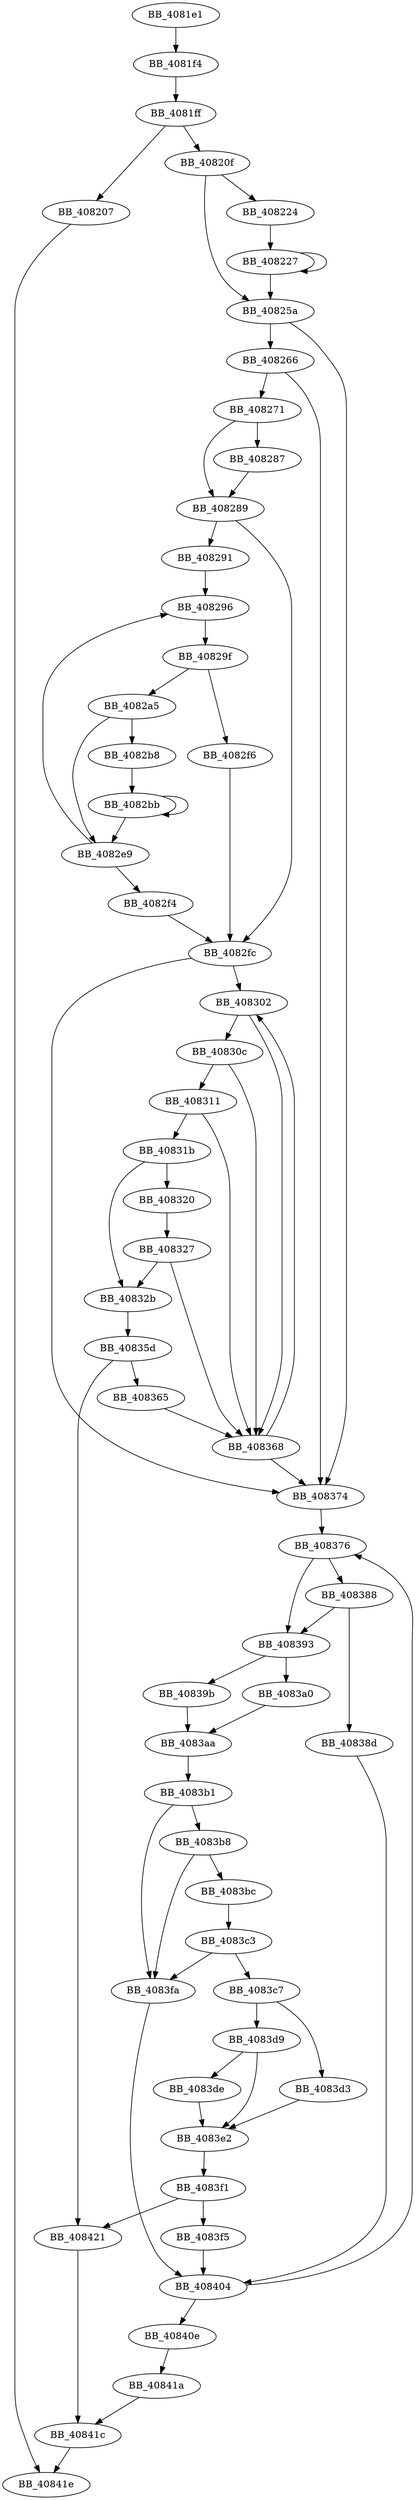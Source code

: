 DiGraph __ioinit{
BB_4081e1->BB_4081f4
BB_4081f4->BB_4081ff
BB_4081ff->BB_408207
BB_4081ff->BB_40820f
BB_408207->BB_40841e
BB_40820f->BB_408224
BB_40820f->BB_40825a
BB_408224->BB_408227
BB_408227->BB_408227
BB_408227->BB_40825a
BB_40825a->BB_408266
BB_40825a->BB_408374
BB_408266->BB_408271
BB_408266->BB_408374
BB_408271->BB_408287
BB_408271->BB_408289
BB_408287->BB_408289
BB_408289->BB_408291
BB_408289->BB_4082fc
BB_408291->BB_408296
BB_408296->BB_40829f
BB_40829f->BB_4082a5
BB_40829f->BB_4082f6
BB_4082a5->BB_4082b8
BB_4082a5->BB_4082e9
BB_4082b8->BB_4082bb
BB_4082bb->BB_4082bb
BB_4082bb->BB_4082e9
BB_4082e9->BB_408296
BB_4082e9->BB_4082f4
BB_4082f4->BB_4082fc
BB_4082f6->BB_4082fc
BB_4082fc->BB_408302
BB_4082fc->BB_408374
BB_408302->BB_40830c
BB_408302->BB_408368
BB_40830c->BB_408311
BB_40830c->BB_408368
BB_408311->BB_40831b
BB_408311->BB_408368
BB_40831b->BB_408320
BB_40831b->BB_40832b
BB_408320->BB_408327
BB_408327->BB_40832b
BB_408327->BB_408368
BB_40832b->BB_40835d
BB_40835d->BB_408365
BB_40835d->BB_408421
BB_408365->BB_408368
BB_408368->BB_408302
BB_408368->BB_408374
BB_408374->BB_408376
BB_408376->BB_408388
BB_408376->BB_408393
BB_408388->BB_40838d
BB_408388->BB_408393
BB_40838d->BB_408404
BB_408393->BB_40839b
BB_408393->BB_4083a0
BB_40839b->BB_4083aa
BB_4083a0->BB_4083aa
BB_4083aa->BB_4083b1
BB_4083b1->BB_4083b8
BB_4083b1->BB_4083fa
BB_4083b8->BB_4083bc
BB_4083b8->BB_4083fa
BB_4083bc->BB_4083c3
BB_4083c3->BB_4083c7
BB_4083c3->BB_4083fa
BB_4083c7->BB_4083d3
BB_4083c7->BB_4083d9
BB_4083d3->BB_4083e2
BB_4083d9->BB_4083de
BB_4083d9->BB_4083e2
BB_4083de->BB_4083e2
BB_4083e2->BB_4083f1
BB_4083f1->BB_4083f5
BB_4083f1->BB_408421
BB_4083f5->BB_408404
BB_4083fa->BB_408404
BB_408404->BB_408376
BB_408404->BB_40840e
BB_40840e->BB_40841a
BB_40841a->BB_40841c
BB_40841c->BB_40841e
BB_408421->BB_40841c
}
